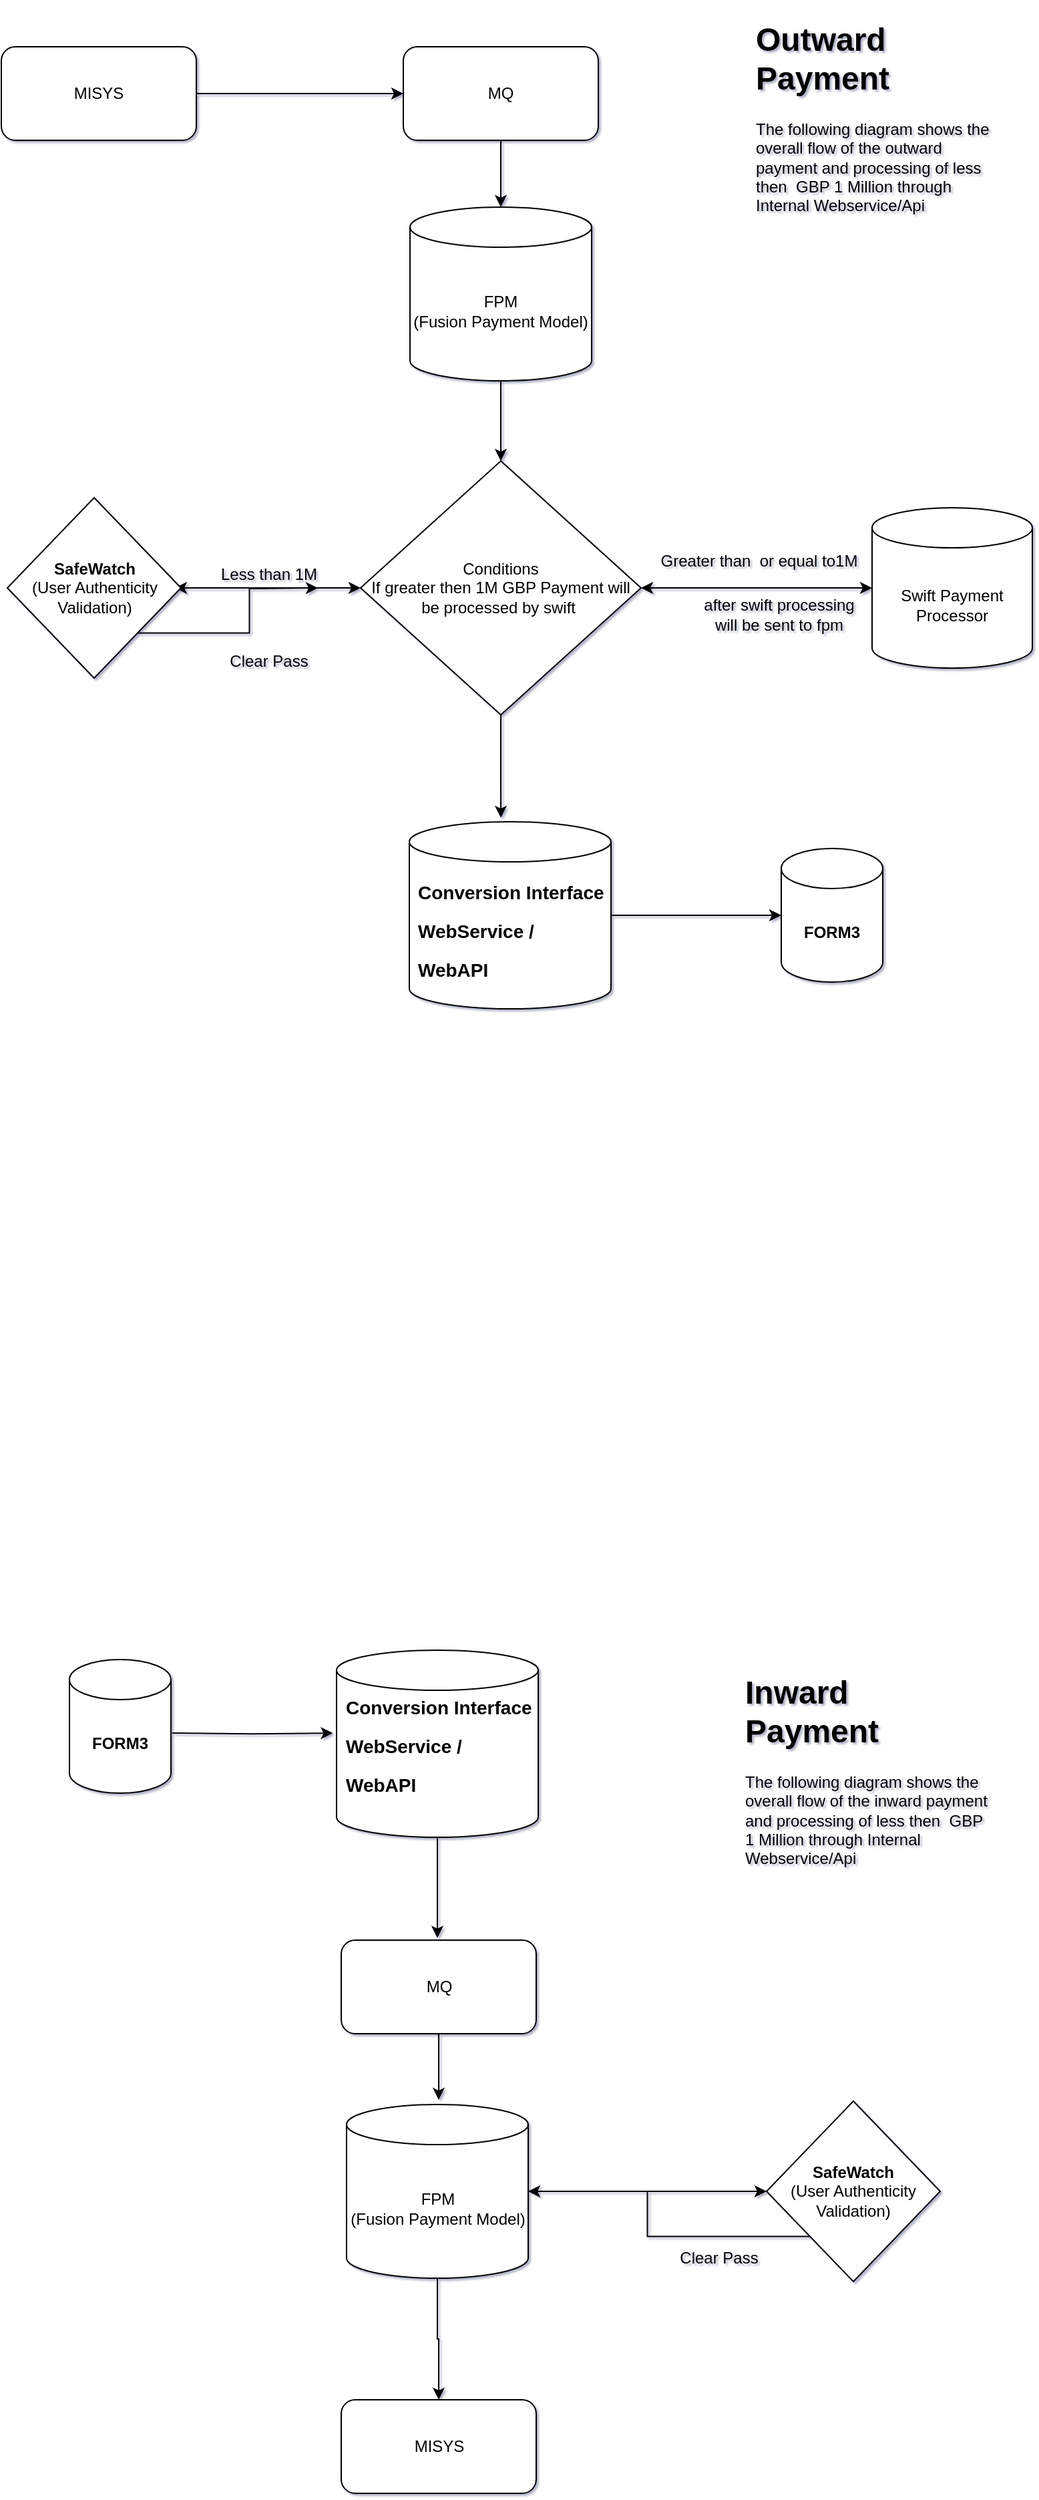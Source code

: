 <mxfile version="21.3.8" type="github">
  <diagram id="C5RBs43oDa-KdzZeNtuy" name="Page-1">
    <mxGraphModel dx="1687" dy="936" grid="0" gridSize="10" guides="1" tooltips="1" connect="1" arrows="1" fold="1" page="1" pageScale="1" pageWidth="827" pageHeight="1169" math="0" shadow="1">
      <root>
        <mxCell id="WIyWlLk6GJQsqaUBKTNV-0" />
        <mxCell id="WIyWlLk6GJQsqaUBKTNV-1" parent="WIyWlLk6GJQsqaUBKTNV-0" />
        <mxCell id="D6KLZfxtVxmEo5C7gpRs-9" style="edgeStyle=orthogonalEdgeStyle;rounded=0;orthogonalLoop=1;jettySize=auto;html=1;entryX=0;entryY=0.5;entryDx=0;entryDy=0;" edge="1" parent="WIyWlLk6GJQsqaUBKTNV-1" source="WIyWlLk6GJQsqaUBKTNV-3" target="D6KLZfxtVxmEo5C7gpRs-8">
          <mxGeometry relative="1" as="geometry" />
        </mxCell>
        <mxCell id="WIyWlLk6GJQsqaUBKTNV-3" value="MISYS" style="rounded=1;whiteSpace=wrap;html=1;fontSize=12;glass=0;strokeWidth=1;shadow=0;" parent="WIyWlLk6GJQsqaUBKTNV-1" vertex="1">
          <mxGeometry x="40" y="50" width="146" height="70" as="geometry" />
        </mxCell>
        <mxCell id="D6KLZfxtVxmEo5C7gpRs-15" value="" style="edgeStyle=orthogonalEdgeStyle;rounded=0;orthogonalLoop=1;jettySize=auto;html=1;" edge="1" parent="WIyWlLk6GJQsqaUBKTNV-1" source="8xc5v8LuwtwjrPXEEQ5e-0" target="8xc5v8LuwtwjrPXEEQ5e-1">
          <mxGeometry relative="1" as="geometry" />
        </mxCell>
        <mxCell id="8xc5v8LuwtwjrPXEEQ5e-0" value="FPM&lt;br&gt;(Fusion Payment Model)" style="shape=cylinder3;whiteSpace=wrap;html=1;boundedLbl=1;backgroundOutline=1;size=15;" parent="WIyWlLk6GJQsqaUBKTNV-1" vertex="1">
          <mxGeometry x="346" y="170" width="136" height="130" as="geometry" />
        </mxCell>
        <mxCell id="D6KLZfxtVxmEo5C7gpRs-14" style="edgeStyle=orthogonalEdgeStyle;rounded=0;orthogonalLoop=1;jettySize=auto;html=1;entryX=0.454;entryY=-0.021;entryDx=0;entryDy=0;entryPerimeter=0;" edge="1" parent="WIyWlLk6GJQsqaUBKTNV-1" source="8xc5v8LuwtwjrPXEEQ5e-1" target="8xc5v8LuwtwjrPXEEQ5e-19">
          <mxGeometry relative="1" as="geometry" />
        </mxCell>
        <mxCell id="8xc5v8LuwtwjrPXEEQ5e-1" value="Conditions&lt;br&gt;If greater then 1M GBP Payment will be processed by swift&amp;nbsp;" style="rhombus;whiteSpace=wrap;html=1;" parent="WIyWlLk6GJQsqaUBKTNV-1" vertex="1">
          <mxGeometry x="309" y="360" width="210" height="190" as="geometry" />
        </mxCell>
        <mxCell id="8xc5v8LuwtwjrPXEEQ5e-8" value="" style="endArrow=classic;startArrow=classic;html=1;rounded=0;entryX=0;entryY=0.5;entryDx=0;entryDy=0;" parent="WIyWlLk6GJQsqaUBKTNV-1" target="8xc5v8LuwtwjrPXEEQ5e-1" edge="1">
          <mxGeometry width="50" height="50" relative="1" as="geometry">
            <mxPoint x="170" y="455" as="sourcePoint" />
            <mxPoint x="280.711" y="455" as="targetPoint" />
          </mxGeometry>
        </mxCell>
        <mxCell id="8xc5v8LuwtwjrPXEEQ5e-9" value="Less than 1M" style="text;html=1;align=center;verticalAlign=middle;resizable=0;points=[];autosize=1;strokeColor=none;fillColor=none;" parent="WIyWlLk6GJQsqaUBKTNV-1" vertex="1">
          <mxGeometry x="190" y="430" width="100" height="30" as="geometry" />
        </mxCell>
        <mxCell id="8xc5v8LuwtwjrPXEEQ5e-11" value="Swift Payment Processor" style="shape=cylinder3;whiteSpace=wrap;html=1;boundedLbl=1;backgroundOutline=1;size=15;" parent="WIyWlLk6GJQsqaUBKTNV-1" vertex="1">
          <mxGeometry x="692" y="395" width="120" height="120" as="geometry" />
        </mxCell>
        <mxCell id="8xc5v8LuwtwjrPXEEQ5e-12" value="Greater than&amp;nbsp; or equal to1M" style="text;html=1;align=center;verticalAlign=middle;resizable=0;points=[];autosize=1;strokeColor=none;fillColor=none;" parent="WIyWlLk6GJQsqaUBKTNV-1" vertex="1">
          <mxGeometry x="522" y="420" width="170" height="30" as="geometry" />
        </mxCell>
        <mxCell id="8xc5v8LuwtwjrPXEEQ5e-14" value="" style="endArrow=classic;startArrow=classic;html=1;rounded=0;entryX=0;entryY=0.5;entryDx=0;entryDy=0;entryPerimeter=0;exitX=1;exitY=0.5;exitDx=0;exitDy=0;" parent="WIyWlLk6GJQsqaUBKTNV-1" source="8xc5v8LuwtwjrPXEEQ5e-1" target="8xc5v8LuwtwjrPXEEQ5e-11" edge="1">
          <mxGeometry width="50" height="50" relative="1" as="geometry">
            <mxPoint x="520" y="490" as="sourcePoint" />
            <mxPoint x="570" y="440" as="targetPoint" />
          </mxGeometry>
        </mxCell>
        <mxCell id="D6KLZfxtVxmEo5C7gpRs-13" style="edgeStyle=orthogonalEdgeStyle;rounded=0;orthogonalLoop=1;jettySize=auto;html=1;exitX=1;exitY=1;exitDx=0;exitDy=0;" edge="1" parent="WIyWlLk6GJQsqaUBKTNV-1" source="8xc5v8LuwtwjrPXEEQ5e-16">
          <mxGeometry relative="1" as="geometry">
            <mxPoint x="277" y="455" as="targetPoint" />
          </mxGeometry>
        </mxCell>
        <mxCell id="8xc5v8LuwtwjrPXEEQ5e-16" value="&lt;b&gt;SafeWatch&lt;/b&gt;&lt;br&gt;(User Authenticity Validation)" style="rhombus;whiteSpace=wrap;html=1;" parent="WIyWlLk6GJQsqaUBKTNV-1" vertex="1">
          <mxGeometry x="44.5" y="387.5" width="130" height="135" as="geometry" />
        </mxCell>
        <mxCell id="D6KLZfxtVxmEo5C7gpRs-4" value="" style="edgeStyle=orthogonalEdgeStyle;rounded=0;orthogonalLoop=1;jettySize=auto;html=1;" edge="1" parent="WIyWlLk6GJQsqaUBKTNV-1" source="8xc5v8LuwtwjrPXEEQ5e-19" target="8xc5v8LuwtwjrPXEEQ5e-24">
          <mxGeometry relative="1" as="geometry" />
        </mxCell>
        <mxCell id="8xc5v8LuwtwjrPXEEQ5e-19" value="" style="shape=cylinder3;whiteSpace=wrap;html=1;boundedLbl=1;backgroundOutline=1;size=15;" parent="WIyWlLk6GJQsqaUBKTNV-1" vertex="1">
          <mxGeometry x="345.5" y="630" width="151" height="140" as="geometry" />
        </mxCell>
        <mxCell id="8xc5v8LuwtwjrPXEEQ5e-20" value="after swift processing &lt;br&gt;will be sent to fpm" style="text;html=1;align=center;verticalAlign=middle;resizable=0;points=[];autosize=1;strokeColor=none;fillColor=none;" parent="WIyWlLk6GJQsqaUBKTNV-1" vertex="1">
          <mxGeometry x="552" y="455" width="140" height="40" as="geometry" />
        </mxCell>
        <mxCell id="8xc5v8LuwtwjrPXEEQ5e-21" value="&lt;h1&gt;&lt;font style=&quot;font-size: 14px;&quot;&gt;Conversion Interface WebService / WebAPI&lt;br&gt;&lt;/font&gt;&lt;/h1&gt;&lt;p&gt;&lt;br&gt;&lt;/p&gt;" style="text;html=1;strokeColor=none;fillColor=none;spacing=5;spacingTop=-20;whiteSpace=wrap;overflow=hidden;rounded=0;" parent="WIyWlLk6GJQsqaUBKTNV-1" vertex="1">
          <mxGeometry x="346.5" y="660" width="149" height="100" as="geometry" />
        </mxCell>
        <mxCell id="8xc5v8LuwtwjrPXEEQ5e-24" value="&lt;b&gt;FORM3&lt;/b&gt;" style="shape=cylinder3;whiteSpace=wrap;html=1;boundedLbl=1;backgroundOutline=1;size=15;" parent="WIyWlLk6GJQsqaUBKTNV-1" vertex="1">
          <mxGeometry x="624" y="650" width="76" height="100" as="geometry" />
        </mxCell>
        <mxCell id="D6KLZfxtVxmEo5C7gpRs-10" style="edgeStyle=orthogonalEdgeStyle;rounded=0;orthogonalLoop=1;jettySize=auto;html=1;entryX=0.5;entryY=0;entryDx=0;entryDy=0;entryPerimeter=0;" edge="1" parent="WIyWlLk6GJQsqaUBKTNV-1" source="D6KLZfxtVxmEo5C7gpRs-8" target="8xc5v8LuwtwjrPXEEQ5e-0">
          <mxGeometry relative="1" as="geometry" />
        </mxCell>
        <mxCell id="D6KLZfxtVxmEo5C7gpRs-8" value="MQ" style="rounded=1;whiteSpace=wrap;html=1;fontSize=12;glass=0;strokeWidth=1;shadow=0;" vertex="1" parent="WIyWlLk6GJQsqaUBKTNV-1">
          <mxGeometry x="341" y="50" width="146" height="70" as="geometry" />
        </mxCell>
        <mxCell id="D6KLZfxtVxmEo5C7gpRs-12" value="Clear Pass" style="text;html=1;align=center;verticalAlign=middle;resizable=0;points=[];autosize=1;strokeColor=none;fillColor=none;" vertex="1" parent="WIyWlLk6GJQsqaUBKTNV-1">
          <mxGeometry x="200" y="495" width="80" height="30" as="geometry" />
        </mxCell>
        <mxCell id="D6KLZfxtVxmEo5C7gpRs-16" value="&lt;h1&gt;Outward Payment&lt;/h1&gt;&lt;p&gt;The following diagram shows the overall flow of the outward payment and processing of less then&amp;nbsp; GBP 1 Million through Internal Webservice/Api&amp;nbsp;&lt;/p&gt;" style="text;html=1;strokeColor=none;fillColor=none;spacing=5;spacingTop=-20;whiteSpace=wrap;overflow=hidden;rounded=0;" vertex="1" parent="WIyWlLk6GJQsqaUBKTNV-1">
          <mxGeometry x="600" y="25" width="190" height="165" as="geometry" />
        </mxCell>
        <mxCell id="D6KLZfxtVxmEo5C7gpRs-18" value="MISYS" style="rounded=1;whiteSpace=wrap;html=1;fontSize=12;glass=0;strokeWidth=1;shadow=0;" vertex="1" parent="WIyWlLk6GJQsqaUBKTNV-1">
          <mxGeometry x="294.5" y="1811" width="146" height="70" as="geometry" />
        </mxCell>
        <mxCell id="D6KLZfxtVxmEo5C7gpRs-42" style="edgeStyle=orthogonalEdgeStyle;rounded=0;orthogonalLoop=1;jettySize=auto;html=1;entryX=0;entryY=0.5;entryDx=0;entryDy=0;" edge="1" parent="WIyWlLk6GJQsqaUBKTNV-1" source="D6KLZfxtVxmEo5C7gpRs-20" target="D6KLZfxtVxmEo5C7gpRs-29">
          <mxGeometry relative="1" as="geometry" />
        </mxCell>
        <mxCell id="D6KLZfxtVxmEo5C7gpRs-44" style="edgeStyle=orthogonalEdgeStyle;rounded=0;orthogonalLoop=1;jettySize=auto;html=1;entryX=0.5;entryY=0;entryDx=0;entryDy=0;" edge="1" parent="WIyWlLk6GJQsqaUBKTNV-1" source="D6KLZfxtVxmEo5C7gpRs-20" target="D6KLZfxtVxmEo5C7gpRs-18">
          <mxGeometry relative="1" as="geometry" />
        </mxCell>
        <mxCell id="D6KLZfxtVxmEo5C7gpRs-20" value="FPM&lt;br&gt;(Fusion Payment Model)" style="shape=cylinder3;whiteSpace=wrap;html=1;boundedLbl=1;backgroundOutline=1;size=15;" vertex="1" parent="WIyWlLk6GJQsqaUBKTNV-1">
          <mxGeometry x="298.5" y="1590" width="136" height="130" as="geometry" />
        </mxCell>
        <mxCell id="D6KLZfxtVxmEo5C7gpRs-43" style="edgeStyle=orthogonalEdgeStyle;rounded=0;orthogonalLoop=1;jettySize=auto;html=1;exitX=0;exitY=1;exitDx=0;exitDy=0;entryX=1;entryY=0.5;entryDx=0;entryDy=0;entryPerimeter=0;" edge="1" parent="WIyWlLk6GJQsqaUBKTNV-1" source="D6KLZfxtVxmEo5C7gpRs-29" target="D6KLZfxtVxmEo5C7gpRs-20">
          <mxGeometry relative="1" as="geometry" />
        </mxCell>
        <mxCell id="D6KLZfxtVxmEo5C7gpRs-29" value="&lt;b&gt;SafeWatch&lt;/b&gt;&lt;br&gt;(User Authenticity Validation)" style="rhombus;whiteSpace=wrap;html=1;" vertex="1" parent="WIyWlLk6GJQsqaUBKTNV-1">
          <mxGeometry x="613" y="1587.5" width="130" height="135" as="geometry" />
        </mxCell>
        <mxCell id="D6KLZfxtVxmEo5C7gpRs-40" style="edgeStyle=orthogonalEdgeStyle;rounded=0;orthogonalLoop=1;jettySize=auto;html=1;" edge="1" parent="WIyWlLk6GJQsqaUBKTNV-1" source="D6KLZfxtVxmEo5C7gpRs-31">
          <mxGeometry relative="1" as="geometry">
            <mxPoint x="366.5" y="1465.353" as="targetPoint" />
          </mxGeometry>
        </mxCell>
        <mxCell id="D6KLZfxtVxmEo5C7gpRs-31" value="" style="shape=cylinder3;whiteSpace=wrap;html=1;boundedLbl=1;backgroundOutline=1;size=15;" vertex="1" parent="WIyWlLk6GJQsqaUBKTNV-1">
          <mxGeometry x="291" y="1250" width="151" height="140" as="geometry" />
        </mxCell>
        <mxCell id="D6KLZfxtVxmEo5C7gpRs-33" value="&lt;h1&gt;&lt;font style=&quot;font-size: 14px;&quot;&gt;Conversion Interface WebService / WebAPI&lt;br&gt;&lt;/font&gt;&lt;/h1&gt;&lt;p&gt;&lt;br&gt;&lt;/p&gt;" style="text;html=1;strokeColor=none;fillColor=none;spacing=5;spacingTop=-20;whiteSpace=wrap;overflow=hidden;rounded=0;" vertex="1" parent="WIyWlLk6GJQsqaUBKTNV-1">
          <mxGeometry x="293" y="1270" width="149" height="100" as="geometry" />
        </mxCell>
        <mxCell id="D6KLZfxtVxmEo5C7gpRs-39" style="edgeStyle=orthogonalEdgeStyle;rounded=0;orthogonalLoop=1;jettySize=auto;html=1;" edge="1" parent="WIyWlLk6GJQsqaUBKTNV-1">
          <mxGeometry relative="1" as="geometry">
            <mxPoint x="288.235" y="1312" as="targetPoint" />
            <mxPoint x="168" y="1312.059" as="sourcePoint" />
          </mxGeometry>
        </mxCell>
        <mxCell id="D6KLZfxtVxmEo5C7gpRs-34" value="&lt;b&gt;FORM3&lt;/b&gt;" style="shape=cylinder3;whiteSpace=wrap;html=1;boundedLbl=1;backgroundOutline=1;size=15;" vertex="1" parent="WIyWlLk6GJQsqaUBKTNV-1">
          <mxGeometry x="91" y="1257" width="76" height="100" as="geometry" />
        </mxCell>
        <mxCell id="D6KLZfxtVxmEo5C7gpRs-41" style="edgeStyle=orthogonalEdgeStyle;rounded=0;orthogonalLoop=1;jettySize=auto;html=1;" edge="1" parent="WIyWlLk6GJQsqaUBKTNV-1" source="D6KLZfxtVxmEo5C7gpRs-36">
          <mxGeometry relative="1" as="geometry">
            <mxPoint x="367.5" y="1586.529" as="targetPoint" />
          </mxGeometry>
        </mxCell>
        <mxCell id="D6KLZfxtVxmEo5C7gpRs-36" value="MQ" style="rounded=1;whiteSpace=wrap;html=1;fontSize=12;glass=0;strokeWidth=1;shadow=0;" vertex="1" parent="WIyWlLk6GJQsqaUBKTNV-1">
          <mxGeometry x="294.5" y="1467" width="146" height="70" as="geometry" />
        </mxCell>
        <mxCell id="D6KLZfxtVxmEo5C7gpRs-37" value="Clear Pass" style="text;html=1;align=center;verticalAlign=middle;resizable=0;points=[];autosize=1;strokeColor=none;fillColor=none;" vertex="1" parent="WIyWlLk6GJQsqaUBKTNV-1">
          <mxGeometry x="537" y="1690" width="80" height="30" as="geometry" />
        </mxCell>
        <mxCell id="D6KLZfxtVxmEo5C7gpRs-38" value="&lt;h1&gt;Inward Payment&lt;/h1&gt;&lt;p&gt;The following diagram shows the overall flow of the inward payment and processing of less then&amp;nbsp; GBP 1 Million through Internal Webservice/Api&amp;nbsp;&lt;/p&gt;" style="text;html=1;strokeColor=none;fillColor=none;spacing=5;spacingTop=-20;whiteSpace=wrap;overflow=hidden;rounded=0;" vertex="1" parent="WIyWlLk6GJQsqaUBKTNV-1">
          <mxGeometry x="592" y="1262" width="190" height="165" as="geometry" />
        </mxCell>
      </root>
    </mxGraphModel>
  </diagram>
</mxfile>

